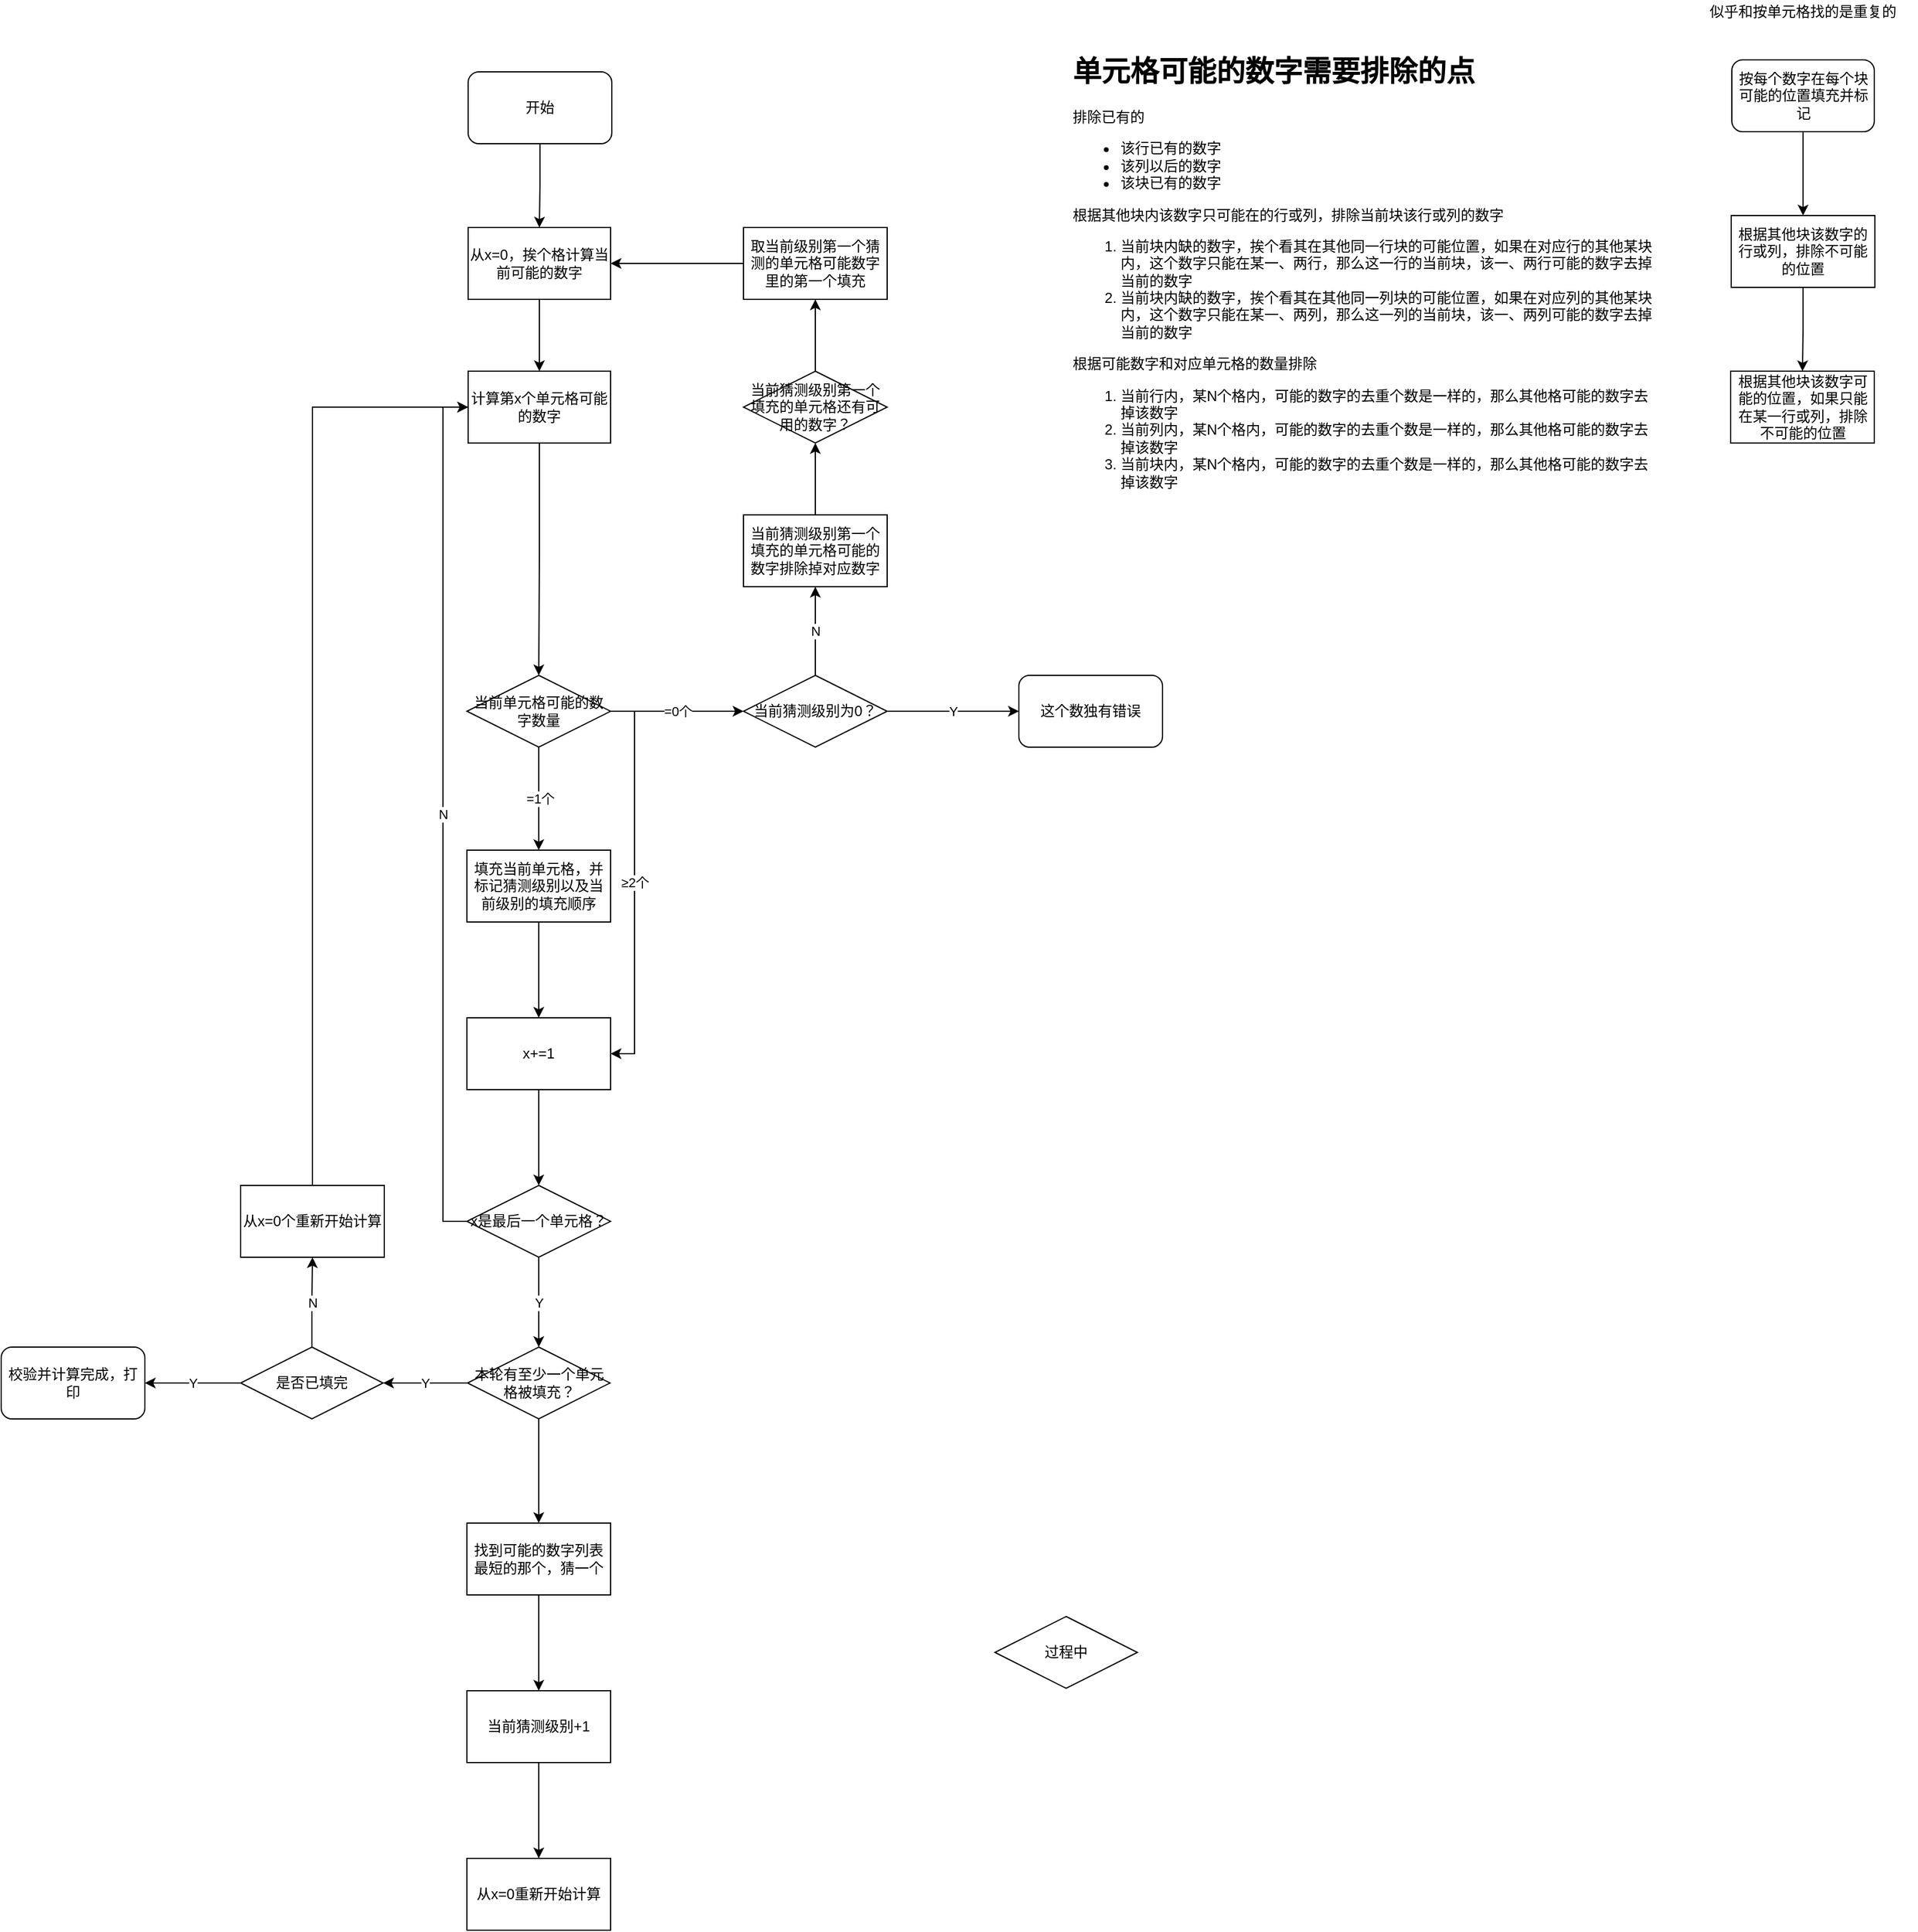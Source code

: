 <mxfile version="14.6.13" type="device"><diagram id="C5RBs43oDa-KdzZeNtuy" name="Page-1"><mxGraphModel dx="1631" dy="548" grid="1" gridSize="10" guides="1" tooltips="1" connect="1" arrows="1" fold="1" page="1" pageScale="1" pageWidth="827" pageHeight="1169" math="0" shadow="0"><root><mxCell id="WIyWlLk6GJQsqaUBKTNV-0"/><mxCell id="WIyWlLk6GJQsqaUBKTNV-1" parent="WIyWlLk6GJQsqaUBKTNV-0"/><mxCell id="KxVNOBSa9A8IotRi9L9B-14" style="edgeStyle=orthogonalEdgeStyle;rounded=0;orthogonalLoop=1;jettySize=auto;html=1;entryX=0.5;entryY=0;entryDx=0;entryDy=0;" edge="1" parent="WIyWlLk6GJQsqaUBKTNV-1" source="KxVNOBSa9A8IotRi9L9B-0" target="KxVNOBSa9A8IotRi9L9B-3"><mxGeometry relative="1" as="geometry"><mxPoint x="410" y="190" as="targetPoint"/></mxGeometry></mxCell><mxCell id="KxVNOBSa9A8IotRi9L9B-0" value="开始" style="rounded=1;whiteSpace=wrap;html=1;" vertex="1" parent="WIyWlLk6GJQsqaUBKTNV-1"><mxGeometry x="350" y="60" width="120" height="60" as="geometry"/></mxCell><mxCell id="KxVNOBSa9A8IotRi9L9B-74" value="Y" style="edgeStyle=orthogonalEdgeStyle;rounded=0;orthogonalLoop=1;jettySize=auto;html=1;entryX=1;entryY=0.5;entryDx=0;entryDy=0;" edge="1" parent="WIyWlLk6GJQsqaUBKTNV-1" source="KxVNOBSa9A8IotRi9L9B-2" target="KxVNOBSa9A8IotRi9L9B-72"><mxGeometry relative="1" as="geometry"/></mxCell><mxCell id="KxVNOBSa9A8IotRi9L9B-80" style="edgeStyle=orthogonalEdgeStyle;rounded=0;orthogonalLoop=1;jettySize=auto;html=1;" edge="1" parent="WIyWlLk6GJQsqaUBKTNV-1" source="KxVNOBSa9A8IotRi9L9B-2" target="KxVNOBSa9A8IotRi9L9B-15"><mxGeometry relative="1" as="geometry"/></mxCell><mxCell id="KxVNOBSa9A8IotRi9L9B-2" value="本轮有至少一个单元格被填充？" style="rhombus;whiteSpace=wrap;html=1;" vertex="1" parent="WIyWlLk6GJQsqaUBKTNV-1"><mxGeometry x="349.5" y="1125" width="119" height="60" as="geometry"/></mxCell><mxCell id="KxVNOBSa9A8IotRi9L9B-44" style="edgeStyle=orthogonalEdgeStyle;rounded=0;orthogonalLoop=1;jettySize=auto;html=1;exitX=0.5;exitY=1;exitDx=0;exitDy=0;entryX=0.5;entryY=0;entryDx=0;entryDy=0;" edge="1" parent="WIyWlLk6GJQsqaUBKTNV-1" source="KxVNOBSa9A8IotRi9L9B-3" target="KxVNOBSa9A8IotRi9L9B-43"><mxGeometry relative="1" as="geometry"/></mxCell><mxCell id="KxVNOBSa9A8IotRi9L9B-3" value="从x=0，挨个格计算当前可能的数字" style="rounded=0;whiteSpace=wrap;html=1;" vertex="1" parent="WIyWlLk6GJQsqaUBKTNV-1"><mxGeometry x="350" y="190" width="119" height="60" as="geometry"/></mxCell><mxCell id="KxVNOBSa9A8IotRi9L9B-34" style="edgeStyle=orthogonalEdgeStyle;rounded=0;orthogonalLoop=1;jettySize=auto;html=1;" edge="1" parent="WIyWlLk6GJQsqaUBKTNV-1" source="KxVNOBSa9A8IotRi9L9B-15" target="KxVNOBSa9A8IotRi9L9B-33"><mxGeometry relative="1" as="geometry"/></mxCell><mxCell id="KxVNOBSa9A8IotRi9L9B-15" value="找到可能的数字列表最短的那个，猜一个" style="rounded=0;whiteSpace=wrap;html=1;" vertex="1" parent="WIyWlLk6GJQsqaUBKTNV-1"><mxGeometry x="349" y="1272" width="120" height="60" as="geometry"/></mxCell><mxCell id="KxVNOBSa9A8IotRi9L9B-19" style="edgeStyle=orthogonalEdgeStyle;rounded=0;orthogonalLoop=1;jettySize=auto;html=1;entryX=0.5;entryY=0;entryDx=0;entryDy=0;" edge="1" parent="WIyWlLk6GJQsqaUBKTNV-1" source="KxVNOBSa9A8IotRi9L9B-17" target="KxVNOBSa9A8IotRi9L9B-18"><mxGeometry relative="1" as="geometry"/></mxCell><mxCell id="KxVNOBSa9A8IotRi9L9B-17" value="按每个数字在每个块可能的位置填充并标记" style="rounded=1;whiteSpace=wrap;html=1;" vertex="1" parent="WIyWlLk6GJQsqaUBKTNV-1"><mxGeometry x="1405.5" y="50" width="119" height="60" as="geometry"/></mxCell><mxCell id="KxVNOBSa9A8IotRi9L9B-23" style="edgeStyle=orthogonalEdgeStyle;rounded=0;orthogonalLoop=1;jettySize=auto;html=1;entryX=0.5;entryY=0;entryDx=0;entryDy=0;" edge="1" parent="WIyWlLk6GJQsqaUBKTNV-1" source="KxVNOBSa9A8IotRi9L9B-18" target="KxVNOBSa9A8IotRi9L9B-22"><mxGeometry relative="1" as="geometry"/></mxCell><mxCell id="KxVNOBSa9A8IotRi9L9B-18" value="根据其他块该数字的行或列，排除不可能的位置" style="rounded=0;whiteSpace=wrap;html=1;" vertex="1" parent="WIyWlLk6GJQsqaUBKTNV-1"><mxGeometry x="1405" y="180" width="120" height="60" as="geometry"/></mxCell><mxCell id="KxVNOBSa9A8IotRi9L9B-22" value="根据其他块该数字可能的位置，如果只能在某一行或列，排除不可能的位置" style="rounded=0;whiteSpace=wrap;html=1;" vertex="1" parent="WIyWlLk6GJQsqaUBKTNV-1"><mxGeometry x="1404.5" y="310" width="120" height="60" as="geometry"/></mxCell><mxCell id="KxVNOBSa9A8IotRi9L9B-30" value="似乎和按单元格找的是重复的" style="text;html=1;strokeColor=none;fillColor=none;align=center;verticalAlign=middle;whiteSpace=wrap;rounded=0;" vertex="1" parent="WIyWlLk6GJQsqaUBKTNV-1"><mxGeometry x="1370" width="190" height="20" as="geometry"/></mxCell><mxCell id="KxVNOBSa9A8IotRi9L9B-32" value="&lt;h1&gt;单元格可能的数字需要排除的点&lt;/h1&gt;&lt;div&gt;&lt;span&gt;排除已有的&lt;/span&gt;&lt;br&gt;&lt;ul&gt;&lt;li&gt;&lt;span&gt;该行已有的数字&lt;/span&gt;&lt;/li&gt;&lt;li&gt;&lt;span&gt;该列以后的数字&lt;/span&gt;&lt;/li&gt;&lt;li&gt;&lt;span&gt;该块已有的数字&lt;/span&gt;&lt;/li&gt;&lt;/ul&gt;根据其他块内该数字只可能在的行或列，排除当前块该行或列的数字&lt;br&gt;&lt;ol&gt;&lt;li&gt;当前块内缺的数字，挨个看其在其他同一行块的可能位置，如果在对应行的其他某块内，这个数字只能在某一、两行，那么这一行的当前块，该一、两行可能的数字去掉当前的数字&lt;/li&gt;&lt;li&gt;当前块内缺的数字，挨个看其在其他同一列块的可能位置，如果在对应列的其他某块内，这个数字只能在某一、两列，那么这一列的当前块，该一、两列可能的数字去掉当前的数字&lt;/li&gt;&lt;/ol&gt;根据可能数字和对应单元格的数量排除&lt;br&gt;&lt;ol&gt;&lt;li&gt;当前行内，某N个格内，可能的数字的去重个数是一样的，那么其他格可能的数字去掉该数字&lt;/li&gt;&lt;li&gt;当前列内，某N个格内，可能的数字的去重个数是一样的，那么其他格可能的数字去掉该数字&lt;/li&gt;&lt;li&gt;当前块内，某N个格内，可能的数字的去重个数是一样的，那么其他格可能的数字去掉该数字&lt;/li&gt;&lt;/ol&gt;&lt;div&gt;&lt;/div&gt;&lt;/div&gt;" style="text;html=1;strokeColor=none;fillColor=none;spacing=5;spacingTop=-20;whiteSpace=wrap;overflow=hidden;rounded=0;" vertex="1" parent="WIyWlLk6GJQsqaUBKTNV-1"><mxGeometry x="850" y="40" width="500" height="400" as="geometry"/></mxCell><mxCell id="KxVNOBSa9A8IotRi9L9B-36" style="edgeStyle=orthogonalEdgeStyle;rounded=0;orthogonalLoop=1;jettySize=auto;html=1;entryX=0.5;entryY=0;entryDx=0;entryDy=0;" edge="1" parent="WIyWlLk6GJQsqaUBKTNV-1" source="KxVNOBSa9A8IotRi9L9B-33" target="KxVNOBSa9A8IotRi9L9B-35"><mxGeometry relative="1" as="geometry"/></mxCell><mxCell id="KxVNOBSa9A8IotRi9L9B-33" value="当前猜测级别+1" style="rounded=0;whiteSpace=wrap;html=1;" vertex="1" parent="WIyWlLk6GJQsqaUBKTNV-1"><mxGeometry x="349" y="1412" width="120" height="60" as="geometry"/></mxCell><mxCell id="KxVNOBSa9A8IotRi9L9B-35" value="从x=0重新开始计算" style="rounded=0;whiteSpace=wrap;html=1;" vertex="1" parent="WIyWlLk6GJQsqaUBKTNV-1"><mxGeometry x="349" y="1552" width="120" height="60" as="geometry"/></mxCell><mxCell id="KxVNOBSa9A8IotRi9L9B-37" value="过程中" style="rhombus;whiteSpace=wrap;html=1;" vertex="1" parent="WIyWlLk6GJQsqaUBKTNV-1"><mxGeometry x="790" y="1350" width="119" height="60" as="geometry"/></mxCell><mxCell id="KxVNOBSa9A8IotRi9L9B-42" value="" style="edgeStyle=orthogonalEdgeStyle;rounded=0;orthogonalLoop=1;jettySize=auto;html=1;entryX=0.5;entryY=0;entryDx=0;entryDy=0;exitX=0.5;exitY=1;exitDx=0;exitDy=0;startArrow=none;" edge="1" parent="WIyWlLk6GJQsqaUBKTNV-1" source="KxVNOBSa9A8IotRi9L9B-48" target="KxVNOBSa9A8IotRi9L9B-41"><mxGeometry relative="1" as="geometry"/></mxCell><mxCell id="KxVNOBSa9A8IotRi9L9B-49" value="=1个" style="edgeStyle=orthogonalEdgeStyle;rounded=0;orthogonalLoop=1;jettySize=auto;html=1;" edge="1" parent="WIyWlLk6GJQsqaUBKTNV-1" source="KxVNOBSa9A8IotRi9L9B-39"><mxGeometry relative="1" as="geometry"><mxPoint x="409" y="710" as="targetPoint"/></mxGeometry></mxCell><mxCell id="KxVNOBSa9A8IotRi9L9B-53" value="=0个" style="edgeStyle=orthogonalEdgeStyle;rounded=0;orthogonalLoop=1;jettySize=auto;html=1;entryX=0;entryY=0.5;entryDx=0;entryDy=0;" edge="1" parent="WIyWlLk6GJQsqaUBKTNV-1" source="KxVNOBSa9A8IotRi9L9B-39" target="KxVNOBSa9A8IotRi9L9B-52"><mxGeometry relative="1" as="geometry"/></mxCell><mxCell id="KxVNOBSa9A8IotRi9L9B-66" value="≥2个" style="edgeStyle=orthogonalEdgeStyle;rounded=0;orthogonalLoop=1;jettySize=auto;html=1;entryX=1;entryY=0.5;entryDx=0;entryDy=0;exitX=1;exitY=0.5;exitDx=0;exitDy=0;" edge="1" parent="WIyWlLk6GJQsqaUBKTNV-1" source="KxVNOBSa9A8IotRi9L9B-39" target="KxVNOBSa9A8IotRi9L9B-41"><mxGeometry relative="1" as="geometry"/></mxCell><mxCell id="KxVNOBSa9A8IotRi9L9B-39" value="当前单元格可能的数字数量" style="rhombus;whiteSpace=wrap;html=1;" vertex="1" parent="WIyWlLk6GJQsqaUBKTNV-1"><mxGeometry x="349" y="564" width="120" height="60" as="geometry"/></mxCell><mxCell id="KxVNOBSa9A8IotRi9L9B-68" style="edgeStyle=orthogonalEdgeStyle;rounded=0;orthogonalLoop=1;jettySize=auto;html=1;entryX=0.5;entryY=0;entryDx=0;entryDy=0;" edge="1" parent="WIyWlLk6GJQsqaUBKTNV-1" source="KxVNOBSa9A8IotRi9L9B-41" target="KxVNOBSa9A8IotRi9L9B-67"><mxGeometry relative="1" as="geometry"/></mxCell><mxCell id="KxVNOBSa9A8IotRi9L9B-41" value="x+=1" style="rounded=0;whiteSpace=wrap;html=1;" vertex="1" parent="WIyWlLk6GJQsqaUBKTNV-1"><mxGeometry x="349" y="850" width="120" height="60" as="geometry"/></mxCell><mxCell id="KxVNOBSa9A8IotRi9L9B-46" style="edgeStyle=orthogonalEdgeStyle;rounded=0;orthogonalLoop=1;jettySize=auto;html=1;" edge="1" parent="WIyWlLk6GJQsqaUBKTNV-1" source="KxVNOBSa9A8IotRi9L9B-43" target="KxVNOBSa9A8IotRi9L9B-39"><mxGeometry relative="1" as="geometry"/></mxCell><mxCell id="KxVNOBSa9A8IotRi9L9B-43" value="计算第x个单元格可能的数字" style="rounded=0;whiteSpace=wrap;html=1;" vertex="1" parent="WIyWlLk6GJQsqaUBKTNV-1"><mxGeometry x="350" y="310" width="119" height="60" as="geometry"/></mxCell><mxCell id="KxVNOBSa9A8IotRi9L9B-55" value="Y" style="edgeStyle=orthogonalEdgeStyle;rounded=0;orthogonalLoop=1;jettySize=auto;html=1;exitX=1;exitY=0.5;exitDx=0;exitDy=0;entryX=0;entryY=0.5;entryDx=0;entryDy=0;" edge="1" parent="WIyWlLk6GJQsqaUBKTNV-1" source="KxVNOBSa9A8IotRi9L9B-52" target="KxVNOBSa9A8IotRi9L9B-54"><mxGeometry relative="1" as="geometry"/></mxCell><mxCell id="KxVNOBSa9A8IotRi9L9B-59" value="N" style="edgeStyle=orthogonalEdgeStyle;rounded=0;orthogonalLoop=1;jettySize=auto;html=1;" edge="1" parent="WIyWlLk6GJQsqaUBKTNV-1" source="KxVNOBSa9A8IotRi9L9B-52" target="KxVNOBSa9A8IotRi9L9B-56"><mxGeometry relative="1" as="geometry"/></mxCell><mxCell id="KxVNOBSa9A8IotRi9L9B-52" value="当前猜测级别为0？" style="rhombus;whiteSpace=wrap;html=1;" vertex="1" parent="WIyWlLk6GJQsqaUBKTNV-1"><mxGeometry x="580" y="564" width="120" height="60" as="geometry"/></mxCell><mxCell id="KxVNOBSa9A8IotRi9L9B-54" value="这个数独有错误" style="rounded=1;whiteSpace=wrap;html=1;" vertex="1" parent="WIyWlLk6GJQsqaUBKTNV-1"><mxGeometry x="810" y="564" width="120" height="60" as="geometry"/></mxCell><mxCell id="KxVNOBSa9A8IotRi9L9B-60" style="edgeStyle=orthogonalEdgeStyle;rounded=0;orthogonalLoop=1;jettySize=auto;html=1;entryX=0.5;entryY=1;entryDx=0;entryDy=0;" edge="1" parent="WIyWlLk6GJQsqaUBKTNV-1" source="KxVNOBSa9A8IotRi9L9B-56" target="KxVNOBSa9A8IotRi9L9B-58"><mxGeometry relative="1" as="geometry"/></mxCell><mxCell id="KxVNOBSa9A8IotRi9L9B-56" value="当前猜测级别第一个填充的单元格可能的数字排除掉对应数字" style="rounded=0;whiteSpace=wrap;html=1;" vertex="1" parent="WIyWlLk6GJQsqaUBKTNV-1"><mxGeometry x="580" y="430" width="120" height="60" as="geometry"/></mxCell><mxCell id="KxVNOBSa9A8IotRi9L9B-62" style="edgeStyle=orthogonalEdgeStyle;rounded=0;orthogonalLoop=1;jettySize=auto;html=1;entryX=0.5;entryY=1;entryDx=0;entryDy=0;" edge="1" parent="WIyWlLk6GJQsqaUBKTNV-1" source="KxVNOBSa9A8IotRi9L9B-58" target="KxVNOBSa9A8IotRi9L9B-61"><mxGeometry relative="1" as="geometry"/></mxCell><mxCell id="KxVNOBSa9A8IotRi9L9B-58" value="当前猜测级别第一个填充的单元格还有可用的数字？" style="rhombus;whiteSpace=wrap;html=1;" vertex="1" parent="WIyWlLk6GJQsqaUBKTNV-1"><mxGeometry x="580" y="310" width="120" height="60" as="geometry"/></mxCell><mxCell id="KxVNOBSa9A8IotRi9L9B-63" style="edgeStyle=orthogonalEdgeStyle;rounded=0;orthogonalLoop=1;jettySize=auto;html=1;entryX=1;entryY=0.5;entryDx=0;entryDy=0;" edge="1" parent="WIyWlLk6GJQsqaUBKTNV-1" source="KxVNOBSa9A8IotRi9L9B-61" target="KxVNOBSa9A8IotRi9L9B-3"><mxGeometry relative="1" as="geometry"/></mxCell><mxCell id="KxVNOBSa9A8IotRi9L9B-61" value="取当前级别第一个猜测的单元格可能数字里的第一个填充" style="rounded=0;whiteSpace=wrap;html=1;" vertex="1" parent="WIyWlLk6GJQsqaUBKTNV-1"><mxGeometry x="580" y="190" width="120" height="60" as="geometry"/></mxCell><mxCell id="KxVNOBSa9A8IotRi9L9B-48" value="填充当前单元格，并标记猜测级别以及当前级别的填充顺序" style="rounded=0;whiteSpace=wrap;html=1;" vertex="1" parent="WIyWlLk6GJQsqaUBKTNV-1"><mxGeometry x="349" y="710" width="120" height="60" as="geometry"/></mxCell><mxCell id="KxVNOBSa9A8IotRi9L9B-69" value="N" style="edgeStyle=orthogonalEdgeStyle;rounded=0;orthogonalLoop=1;jettySize=auto;html=1;entryX=0;entryY=0.5;entryDx=0;entryDy=0;exitX=0;exitY=0.5;exitDx=0;exitDy=0;" edge="1" parent="WIyWlLk6GJQsqaUBKTNV-1" source="KxVNOBSa9A8IotRi9L9B-67" target="KxVNOBSa9A8IotRi9L9B-43"><mxGeometry relative="1" as="geometry"><mxPoint x="260" y="560" as="targetPoint"/></mxGeometry></mxCell><mxCell id="KxVNOBSa9A8IotRi9L9B-70" value="Y" style="edgeStyle=orthogonalEdgeStyle;rounded=0;orthogonalLoop=1;jettySize=auto;html=1;entryX=0.5;entryY=0;entryDx=0;entryDy=0;" edge="1" parent="WIyWlLk6GJQsqaUBKTNV-1" source="KxVNOBSa9A8IotRi9L9B-67" target="KxVNOBSa9A8IotRi9L9B-2"><mxGeometry relative="1" as="geometry"/></mxCell><mxCell id="KxVNOBSa9A8IotRi9L9B-67" value="x是最后一个单元格？" style="rhombus;whiteSpace=wrap;html=1;" vertex="1" parent="WIyWlLk6GJQsqaUBKTNV-1"><mxGeometry x="349" y="990" width="120" height="60" as="geometry"/></mxCell><mxCell id="KxVNOBSa9A8IotRi9L9B-76" value="Y" style="edgeStyle=orthogonalEdgeStyle;rounded=0;orthogonalLoop=1;jettySize=auto;html=1;" edge="1" parent="WIyWlLk6GJQsqaUBKTNV-1" source="KxVNOBSa9A8IotRi9L9B-72" target="KxVNOBSa9A8IotRi9L9B-75"><mxGeometry relative="1" as="geometry"/></mxCell><mxCell id="KxVNOBSa9A8IotRi9L9B-78" value="N" style="edgeStyle=orthogonalEdgeStyle;rounded=0;orthogonalLoop=1;jettySize=auto;html=1;entryX=0.5;entryY=1;entryDx=0;entryDy=0;" edge="1" parent="WIyWlLk6GJQsqaUBKTNV-1" source="KxVNOBSa9A8IotRi9L9B-72" target="KxVNOBSa9A8IotRi9L9B-77"><mxGeometry relative="1" as="geometry"/></mxCell><mxCell id="KxVNOBSa9A8IotRi9L9B-72" value="是否已填完" style="rhombus;whiteSpace=wrap;html=1;" vertex="1" parent="WIyWlLk6GJQsqaUBKTNV-1"><mxGeometry x="160" y="1125" width="119" height="60" as="geometry"/></mxCell><mxCell id="KxVNOBSa9A8IotRi9L9B-75" value="校验并计算完成，打印" style="rounded=1;whiteSpace=wrap;html=1;" vertex="1" parent="WIyWlLk6GJQsqaUBKTNV-1"><mxGeometry x="-40" y="1125" width="120" height="60" as="geometry"/></mxCell><mxCell id="KxVNOBSa9A8IotRi9L9B-79" style="edgeStyle=orthogonalEdgeStyle;rounded=0;orthogonalLoop=1;jettySize=auto;html=1;entryX=0;entryY=0.5;entryDx=0;entryDy=0;exitX=0.5;exitY=0;exitDx=0;exitDy=0;" edge="1" parent="WIyWlLk6GJQsqaUBKTNV-1" source="KxVNOBSa9A8IotRi9L9B-77" target="KxVNOBSa9A8IotRi9L9B-43"><mxGeometry relative="1" as="geometry"/></mxCell><mxCell id="KxVNOBSa9A8IotRi9L9B-77" value="从x=0个重新开始计算" style="rounded=0;whiteSpace=wrap;html=1;" vertex="1" parent="WIyWlLk6GJQsqaUBKTNV-1"><mxGeometry x="160" y="990" width="120" height="60" as="geometry"/></mxCell></root></mxGraphModel></diagram></mxfile>